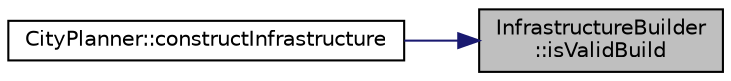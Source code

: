 digraph "InfrastructureBuilder::isValidBuild"
{
 // LATEX_PDF_SIZE
  edge [fontname="Helvetica",fontsize="10",labelfontname="Helvetica",labelfontsize="10"];
  node [fontname="Helvetica",fontsize="10",shape=record];
  rankdir="RL";
  Node1 [label="InfrastructureBuilder\l::isValidBuild",height=0.2,width=0.4,color="black", fillcolor="grey75", style="filled", fontcolor="black",tooltip="Checks if the current build configuration is valid."];
  Node1 -> Node2 [dir="back",color="midnightblue",fontsize="10",style="solid",fontname="Helvetica"];
  Node2 [label="CityPlanner::constructInfrastructure",height=0.2,width=0.4,color="black", fillcolor="white", style="filled",URL="$classCityPlanner.html#a110c2f1092eba975f27932246a0e60f1",tooltip="Constructs new infrastructure."];
}
